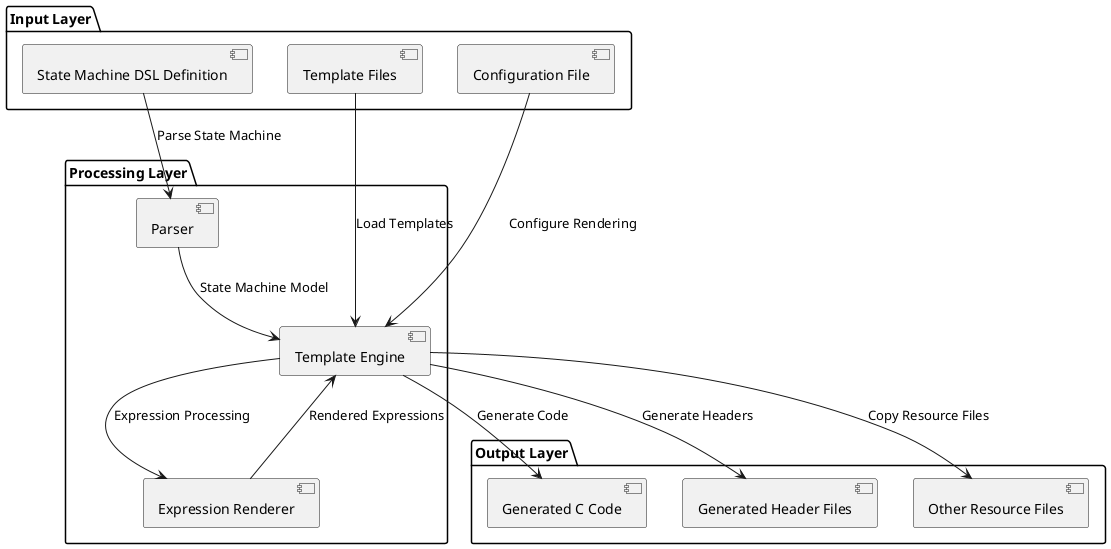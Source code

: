 @startuml
package "Input Layer" {
  [State Machine DSL Definition] as dsl
  [Template Files] as templates
  [Configuration File] as config
}

package "Processing Layer" {
  [Parser] as parser
  [Template Engine] as engine
  [Expression Renderer] as expr
}

package "Output Layer" {
  [Generated C Code] as output_c
  [Generated Header Files] as output_h
  [Other Resource Files] as output_other
}

dsl --> parser : Parse State Machine
templates --> engine : Load Templates
config --> engine : Configure Rendering
parser --> engine : State Machine Model
engine --> expr : Expression Processing
expr --> engine : Rendered Expressions
engine --> output_c : Generate Code
engine --> output_h : Generate Headers
engine --> output_other : Copy Resource Files

@enduml
